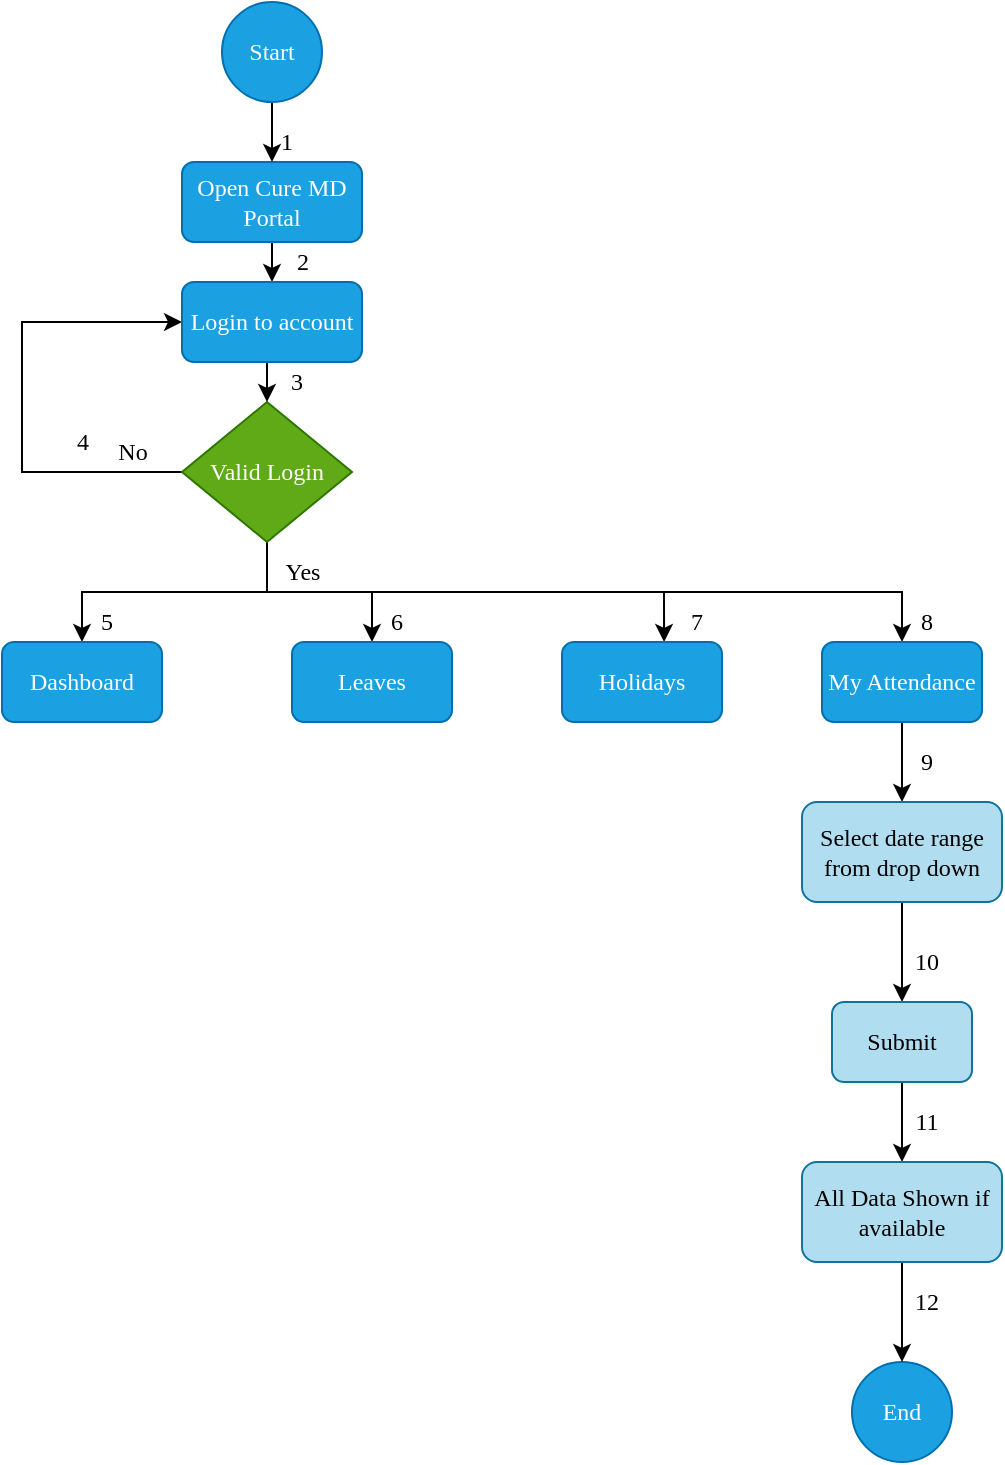<mxfile version="20.5.3" type="device"><diagram id="mOS7quk6oux6FijaIOdW" name="Page-1"><mxGraphModel dx="1422" dy="737" grid="1" gridSize="10" guides="1" tooltips="1" connect="1" arrows="1" fold="1" page="1" pageScale="1" pageWidth="850" pageHeight="1100" math="0" shadow="0"><root><mxCell id="0"/><mxCell id="1" parent="0"/><mxCell id="qqeWd7LOK0FYY5XJTRA0-2" style="edgeStyle=orthogonalEdgeStyle;rounded=0;orthogonalLoop=1;jettySize=auto;html=1;exitX=0.5;exitY=1;exitDx=0;exitDy=0;entryX=0.5;entryY=0;entryDx=0;entryDy=0;fontFamily=Times New Roman;" edge="1" parent="1" source="qqeWd7LOK0FYY5XJTRA0-3" target="qqeWd7LOK0FYY5XJTRA0-18"><mxGeometry relative="1" as="geometry"/></mxCell><mxCell id="qqeWd7LOK0FYY5XJTRA0-3" value="Open Cure MD Portal" style="rounded=1;whiteSpace=wrap;html=1;fillColor=#1ba1e2;fontColor=#ffffff;strokeColor=#006EAF;fontFamily=Times New Roman;" vertex="1" parent="1"><mxGeometry x="290" y="80" width="90" height="40" as="geometry"/></mxCell><mxCell id="qqeWd7LOK0FYY5XJTRA0-4" value="" style="edgeStyle=orthogonalEdgeStyle;rounded=0;orthogonalLoop=1;jettySize=auto;html=1;fontFamily=Times New Roman;" edge="1" parent="1" source="qqeWd7LOK0FYY5XJTRA0-9" target="qqeWd7LOK0FYY5XJTRA0-14"><mxGeometry relative="1" as="geometry"/></mxCell><mxCell id="qqeWd7LOK0FYY5XJTRA0-5" style="edgeStyle=orthogonalEdgeStyle;rounded=0;orthogonalLoop=1;jettySize=auto;html=1;exitX=0.5;exitY=1;exitDx=0;exitDy=0;entryX=0.5;entryY=0;entryDx=0;entryDy=0;fontFamily=Times New Roman;" edge="1" parent="1" source="qqeWd7LOK0FYY5XJTRA0-9" target="qqeWd7LOK0FYY5XJTRA0-10"><mxGeometry relative="1" as="geometry"/></mxCell><mxCell id="qqeWd7LOK0FYY5XJTRA0-6" style="edgeStyle=orthogonalEdgeStyle;rounded=0;orthogonalLoop=1;jettySize=auto;html=1;exitX=0.5;exitY=1;exitDx=0;exitDy=0;entryX=0.638;entryY=0;entryDx=0;entryDy=0;entryPerimeter=0;fontFamily=Times New Roman;" edge="1" parent="1" source="qqeWd7LOK0FYY5XJTRA0-9" target="qqeWd7LOK0FYY5XJTRA0-15"><mxGeometry relative="1" as="geometry"/></mxCell><mxCell id="qqeWd7LOK0FYY5XJTRA0-7" style="edgeStyle=orthogonalEdgeStyle;rounded=0;orthogonalLoop=1;jettySize=auto;html=1;exitX=0.5;exitY=1;exitDx=0;exitDy=0;entryX=0.5;entryY=0;entryDx=0;entryDy=0;fontFamily=Times New Roman;" edge="1" parent="1" source="qqeWd7LOK0FYY5XJTRA0-9" target="qqeWd7LOK0FYY5XJTRA0-16"><mxGeometry relative="1" as="geometry"/></mxCell><mxCell id="qqeWd7LOK0FYY5XJTRA0-8" style="edgeStyle=orthogonalEdgeStyle;rounded=0;orthogonalLoop=1;jettySize=auto;html=1;exitX=0;exitY=0.5;exitDx=0;exitDy=0;entryX=0;entryY=0.5;entryDx=0;entryDy=0;fontFamily=Times New Roman;" edge="1" parent="1" source="qqeWd7LOK0FYY5XJTRA0-9" target="qqeWd7LOK0FYY5XJTRA0-18"><mxGeometry relative="1" as="geometry"><Array as="points"><mxPoint x="210" y="235"/><mxPoint x="210" y="160"/></Array></mxGeometry></mxCell><mxCell id="qqeWd7LOK0FYY5XJTRA0-9" value="Valid Login" style="rhombus;whiteSpace=wrap;html=1;fillColor=#60a917;fontColor=#ffffff;strokeColor=#2D7600;fontFamily=Times New Roman;" vertex="1" parent="1"><mxGeometry x="290" y="200" width="85" height="70" as="geometry"/></mxCell><mxCell id="qqeWd7LOK0FYY5XJTRA0-10" value="Dashboard" style="rounded=1;whiteSpace=wrap;html=1;fillColor=#1ba1e2;fontColor=#ffffff;strokeColor=#006EAF;fontFamily=Times New Roman;" vertex="1" parent="1"><mxGeometry x="200" y="320" width="80" height="40" as="geometry"/></mxCell><mxCell id="qqeWd7LOK0FYY5XJTRA0-14" value="Leaves" style="rounded=1;whiteSpace=wrap;html=1;fillColor=#1ba1e2;fontColor=#ffffff;strokeColor=#006EAF;fontFamily=Times New Roman;" vertex="1" parent="1"><mxGeometry x="345" y="320" width="80" height="40" as="geometry"/></mxCell><mxCell id="qqeWd7LOK0FYY5XJTRA0-15" value="Holidays" style="rounded=1;whiteSpace=wrap;html=1;fillColor=#1ba1e2;fontColor=#ffffff;strokeColor=#006EAF;fontFamily=Times New Roman;" vertex="1" parent="1"><mxGeometry x="480" y="320" width="80" height="40" as="geometry"/></mxCell><mxCell id="qqeWd7LOK0FYY5XJTRA0-46" style="edgeStyle=orthogonalEdgeStyle;rounded=0;orthogonalLoop=1;jettySize=auto;html=1;exitX=0.5;exitY=1;exitDx=0;exitDy=0;fontFamily=Times New Roman;" edge="1" parent="1" source="qqeWd7LOK0FYY5XJTRA0-16" target="qqeWd7LOK0FYY5XJTRA0-43"><mxGeometry relative="1" as="geometry"/></mxCell><mxCell id="qqeWd7LOK0FYY5XJTRA0-16" value="My Attendance" style="rounded=1;whiteSpace=wrap;html=1;fillColor=#1ba1e2;fontColor=#ffffff;strokeColor=#006EAF;fontFamily=Times New Roman;" vertex="1" parent="1"><mxGeometry x="610" y="320" width="80" height="40" as="geometry"/></mxCell><mxCell id="qqeWd7LOK0FYY5XJTRA0-17" style="edgeStyle=orthogonalEdgeStyle;rounded=0;orthogonalLoop=1;jettySize=auto;html=1;exitX=0.5;exitY=1;exitDx=0;exitDy=0;entryX=0.5;entryY=0;entryDx=0;entryDy=0;fontFamily=Times New Roman;" edge="1" parent="1" source="qqeWd7LOK0FYY5XJTRA0-18" target="qqeWd7LOK0FYY5XJTRA0-9"><mxGeometry relative="1" as="geometry"/></mxCell><mxCell id="qqeWd7LOK0FYY5XJTRA0-18" value="Login to account" style="rounded=1;whiteSpace=wrap;html=1;fillColor=#1ba1e2;fontColor=#ffffff;strokeColor=#006EAF;fontFamily=Times New Roman;" vertex="1" parent="1"><mxGeometry x="290" y="140" width="90" height="40" as="geometry"/></mxCell><mxCell id="qqeWd7LOK0FYY5XJTRA0-19" value="No" style="text;html=1;align=center;verticalAlign=middle;resizable=0;points=[];autosize=1;strokeColor=none;fillColor=none;fontFamily=Times New Roman;" vertex="1" parent="1"><mxGeometry x="245" y="210" width="40" height="30" as="geometry"/></mxCell><mxCell id="qqeWd7LOK0FYY5XJTRA0-20" value="Yes" style="text;html=1;align=center;verticalAlign=middle;resizable=0;points=[];autosize=1;strokeColor=none;fillColor=none;fontFamily=Times New Roman;" vertex="1" parent="1"><mxGeometry x="330" y="270" width="40" height="30" as="geometry"/></mxCell><mxCell id="qqeWd7LOK0FYY5XJTRA0-21" value="1" style="text;html=1;strokeColor=none;fillColor=none;align=center;verticalAlign=middle;whiteSpace=wrap;rounded=0;fontFamily=Times New Roman;" vertex="1" parent="1"><mxGeometry x="330" y="60" width="25" height="20" as="geometry"/></mxCell><mxCell id="qqeWd7LOK0FYY5XJTRA0-22" value="2" style="text;html=1;strokeColor=none;fillColor=none;align=center;verticalAlign=middle;whiteSpace=wrap;rounded=0;fontFamily=Times New Roman;" vertex="1" parent="1"><mxGeometry x="337.5" y="120" width="25" height="20" as="geometry"/></mxCell><mxCell id="qqeWd7LOK0FYY5XJTRA0-23" value="3" style="text;html=1;strokeColor=none;fillColor=none;align=center;verticalAlign=middle;whiteSpace=wrap;rounded=0;fontFamily=Times New Roman;" vertex="1" parent="1"><mxGeometry x="335" y="180" width="25" height="20" as="geometry"/></mxCell><mxCell id="qqeWd7LOK0FYY5XJTRA0-24" value="4" style="text;html=1;strokeColor=none;fillColor=none;align=center;verticalAlign=middle;whiteSpace=wrap;rounded=0;fontFamily=Times New Roman;" vertex="1" parent="1"><mxGeometry x="227.5" y="210" width="25" height="20" as="geometry"/></mxCell><mxCell id="qqeWd7LOK0FYY5XJTRA0-25" value="5" style="text;html=1;strokeColor=none;fillColor=none;align=center;verticalAlign=middle;whiteSpace=wrap;rounded=0;fontFamily=Times New Roman;" vertex="1" parent="1"><mxGeometry x="240" y="300" width="25" height="20" as="geometry"/></mxCell><mxCell id="qqeWd7LOK0FYY5XJTRA0-26" value="6" style="text;html=1;strokeColor=none;fillColor=none;align=center;verticalAlign=middle;whiteSpace=wrap;rounded=0;fontFamily=Times New Roman;" vertex="1" parent="1"><mxGeometry x="385" y="300" width="25" height="20" as="geometry"/></mxCell><mxCell id="qqeWd7LOK0FYY5XJTRA0-27" value="7" style="text;html=1;strokeColor=none;fillColor=none;align=center;verticalAlign=middle;whiteSpace=wrap;rounded=0;fontFamily=Times New Roman;" vertex="1" parent="1"><mxGeometry x="535" y="300" width="25" height="20" as="geometry"/></mxCell><mxCell id="qqeWd7LOK0FYY5XJTRA0-28" value="8" style="text;html=1;strokeColor=none;fillColor=none;align=center;verticalAlign=middle;whiteSpace=wrap;rounded=0;fontFamily=Times New Roman;" vertex="1" parent="1"><mxGeometry x="650" y="300" width="25" height="20" as="geometry"/></mxCell><mxCell id="qqeWd7LOK0FYY5XJTRA0-37" value="End" style="ellipse;whiteSpace=wrap;html=1;aspect=fixed;fillColor=#1ba1e2;fontColor=#ffffff;strokeColor=#006EAF;fontFamily=Times New Roman;" vertex="1" parent="1"><mxGeometry x="625" y="680" width="50" height="50" as="geometry"/></mxCell><mxCell id="qqeWd7LOK0FYY5XJTRA0-47" style="edgeStyle=orthogonalEdgeStyle;rounded=0;orthogonalLoop=1;jettySize=auto;html=1;exitX=0.5;exitY=1;exitDx=0;exitDy=0;entryX=0.5;entryY=0;entryDx=0;entryDy=0;fontFamily=Times New Roman;" edge="1" parent="1" source="qqeWd7LOK0FYY5XJTRA0-43" target="qqeWd7LOK0FYY5XJTRA0-44"><mxGeometry relative="1" as="geometry"/></mxCell><mxCell id="qqeWd7LOK0FYY5XJTRA0-43" value="Select date range from drop down" style="rounded=1;whiteSpace=wrap;html=1;fillColor=#b1ddf0;strokeColor=#10739e;fontFamily=Times New Roman;" vertex="1" parent="1"><mxGeometry x="600" y="400" width="100" height="50" as="geometry"/></mxCell><mxCell id="qqeWd7LOK0FYY5XJTRA0-48" style="edgeStyle=orthogonalEdgeStyle;rounded=0;orthogonalLoop=1;jettySize=auto;html=1;exitX=0.5;exitY=1;exitDx=0;exitDy=0;entryX=0.5;entryY=0;entryDx=0;entryDy=0;fontFamily=Times New Roman;" edge="1" parent="1" source="qqeWd7LOK0FYY5XJTRA0-44" target="qqeWd7LOK0FYY5XJTRA0-45"><mxGeometry relative="1" as="geometry"/></mxCell><mxCell id="qqeWd7LOK0FYY5XJTRA0-44" value="Submit" style="rounded=1;whiteSpace=wrap;html=1;fillColor=#b1ddf0;strokeColor=#10739e;fontFamily=Times New Roman;" vertex="1" parent="1"><mxGeometry x="615" y="500" width="70" height="40" as="geometry"/></mxCell><mxCell id="qqeWd7LOK0FYY5XJTRA0-49" style="edgeStyle=orthogonalEdgeStyle;rounded=0;orthogonalLoop=1;jettySize=auto;html=1;exitX=0.5;exitY=1;exitDx=0;exitDy=0;fontFamily=Times New Roman;" edge="1" parent="1" source="qqeWd7LOK0FYY5XJTRA0-45" target="qqeWd7LOK0FYY5XJTRA0-37"><mxGeometry relative="1" as="geometry"/></mxCell><mxCell id="qqeWd7LOK0FYY5XJTRA0-45" value="All Data Shown if available" style="rounded=1;whiteSpace=wrap;html=1;fillColor=#b1ddf0;strokeColor=#10739e;fontFamily=Times New Roman;" vertex="1" parent="1"><mxGeometry x="600" y="580" width="100" height="50" as="geometry"/></mxCell><mxCell id="qqeWd7LOK0FYY5XJTRA0-50" value="9" style="text;html=1;strokeColor=none;fillColor=none;align=center;verticalAlign=middle;whiteSpace=wrap;rounded=0;fontFamily=Times New Roman;" vertex="1" parent="1"><mxGeometry x="650" y="370" width="25" height="20" as="geometry"/></mxCell><mxCell id="qqeWd7LOK0FYY5XJTRA0-51" value="10" style="text;html=1;strokeColor=none;fillColor=none;align=center;verticalAlign=middle;whiteSpace=wrap;rounded=0;fontFamily=Times New Roman;" vertex="1" parent="1"><mxGeometry x="650" y="470" width="25" height="20" as="geometry"/></mxCell><mxCell id="qqeWd7LOK0FYY5XJTRA0-52" value="11" style="text;html=1;strokeColor=none;fillColor=none;align=center;verticalAlign=middle;whiteSpace=wrap;rounded=0;fontFamily=Times New Roman;" vertex="1" parent="1"><mxGeometry x="650" y="550" width="25" height="20" as="geometry"/></mxCell><mxCell id="qqeWd7LOK0FYY5XJTRA0-53" value="12" style="text;html=1;strokeColor=none;fillColor=none;align=center;verticalAlign=middle;whiteSpace=wrap;rounded=0;fontFamily=Times New Roman;" vertex="1" parent="1"><mxGeometry x="650" y="640" width="25" height="20" as="geometry"/></mxCell><mxCell id="qqeWd7LOK0FYY5XJTRA0-56" style="edgeStyle=orthogonalEdgeStyle;rounded=0;orthogonalLoop=1;jettySize=auto;html=1;exitX=0.5;exitY=1;exitDx=0;exitDy=0;entryX=0.5;entryY=0;entryDx=0;entryDy=0;fontFamily=Times New Roman;" edge="1" parent="1" source="qqeWd7LOK0FYY5XJTRA0-54" target="qqeWd7LOK0FYY5XJTRA0-3"><mxGeometry relative="1" as="geometry"/></mxCell><mxCell id="qqeWd7LOK0FYY5XJTRA0-54" value="Start" style="ellipse;whiteSpace=wrap;html=1;aspect=fixed;fillColor=#1ba1e2;fontColor=#ffffff;strokeColor=#006EAF;fontFamily=Times New Roman;" vertex="1" parent="1"><mxGeometry x="310" width="50" height="50" as="geometry"/></mxCell></root></mxGraphModel></diagram></mxfile>
